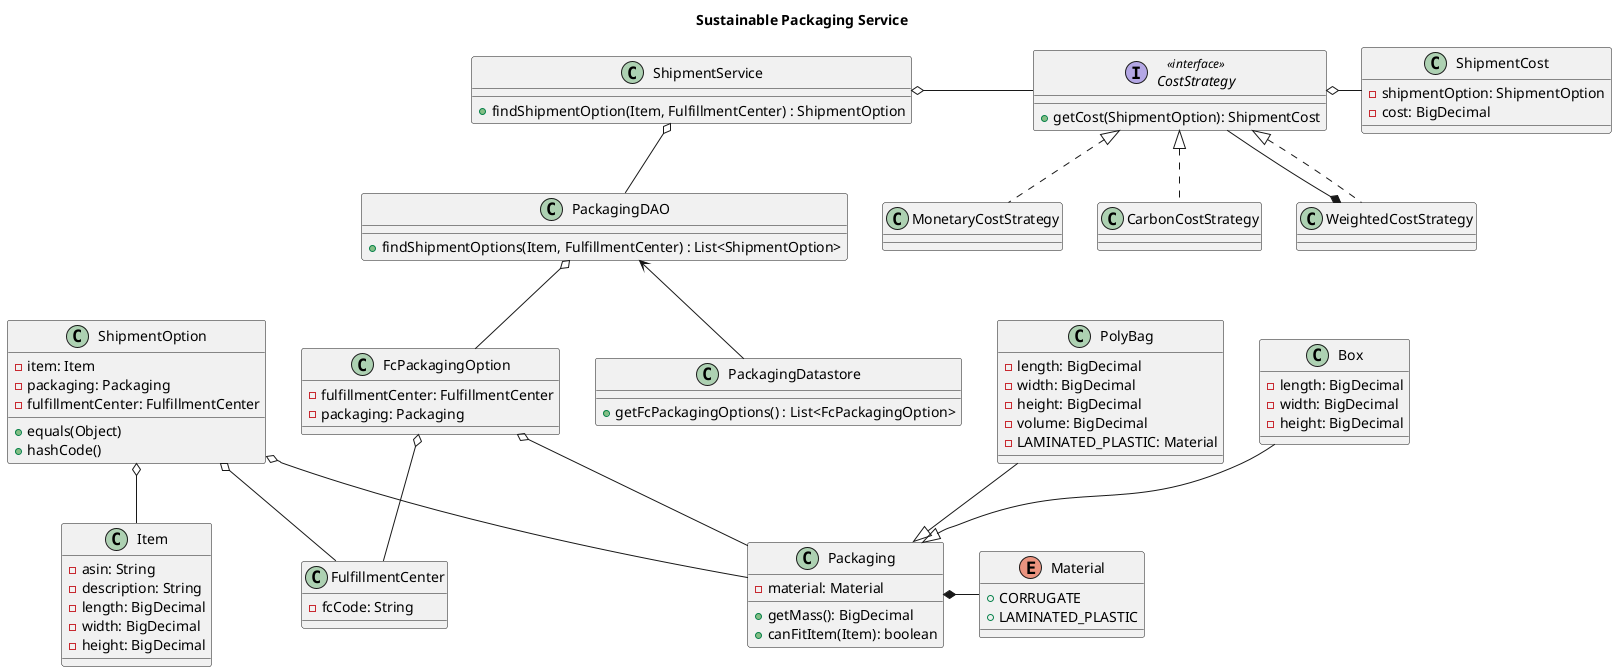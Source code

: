 @startuml
title Sustainable Packaging Service

<style>
group {
    BackgroundColor green
    LineStyle 5
    LineThickness 3
}
package {
    BackgroundColor palegreen
    LineStyle 2
    LineThickness 2
}

</style>


class ShipmentService {
  + findShipmentOption(Item, FulfillmentCenter) : ShipmentOption
}

class PackagingDAO {
  + findShipmentOptions(Item, FulfillmentCenter) : List<ShipmentOption>
}

class PackagingDatastore {
  + getFcPackagingOptions() : List<FcPackagingOption>
}

class Item {
  -asin: String
  -description: String
  -length: BigDecimal
  -width: BigDecimal
  -height: BigDecimal
}

class FulfillmentCenter {
  -fcCode: String
}

class ShipmentOption {
  -item: Item
  -packaging: Packaging
  -fulfillmentCenter: FulfillmentCenter
  + equals(Object)
  + hashCode()
}

class ShipmentCost {
  -shipmentOption: ShipmentOption
  -cost: BigDecimal
}

class Packaging {
  -material: Material
  +getMass(): BigDecimal
  +canFitItem(Item): boolean
}

enum Material {
  + CORRUGATE
  + LAMINATED_PLASTIC
}

class FcPackagingOption {
  -fulfillmentCenter: FulfillmentCenter
  -packaging: Packaging
}

interface CostStrategy<<interface>> {
  +getCost(ShipmentOption): ShipmentCost
}

class MonetaryCostStrategy {}

class CarbonCostStrategy {}

class WeightedCostStrategy {}


class Box {
  -length: BigDecimal
  -width: BigDecimal
  -height: BigDecimal
}

class PolyBag {
  -length: BigDecimal
  -width: BigDecimal
  -height: BigDecimal
  -volume: BigDecimal
  -LAMINATED_PLASTIC: Material
}

ShipmentService o-- PackagingDAO
ShipmentService o- CostStrategy
PackagingDAO o-- FcPackagingOption
PackagingDAO <-- PackagingDatastore
FcPackagingOption o-- FulfillmentCenter
FcPackagingOption o-- Packaging
Packaging *- Material
ShipmentOption o-- Item
ShipmentOption o-- Packaging
ShipmentOption o-- FulfillmentCenter
CostStrategy o- ShipmentCost


CostStrategy <|.. MonetaryCostStrategy
CostStrategy <|.. CarbonCostStrategy

CostStrategy --* WeightedCostStrategy
CostStrategy <|.. WeightedCostStrategy

Box --|> Packaging
PolyBag --|> Packaging
@enduml
